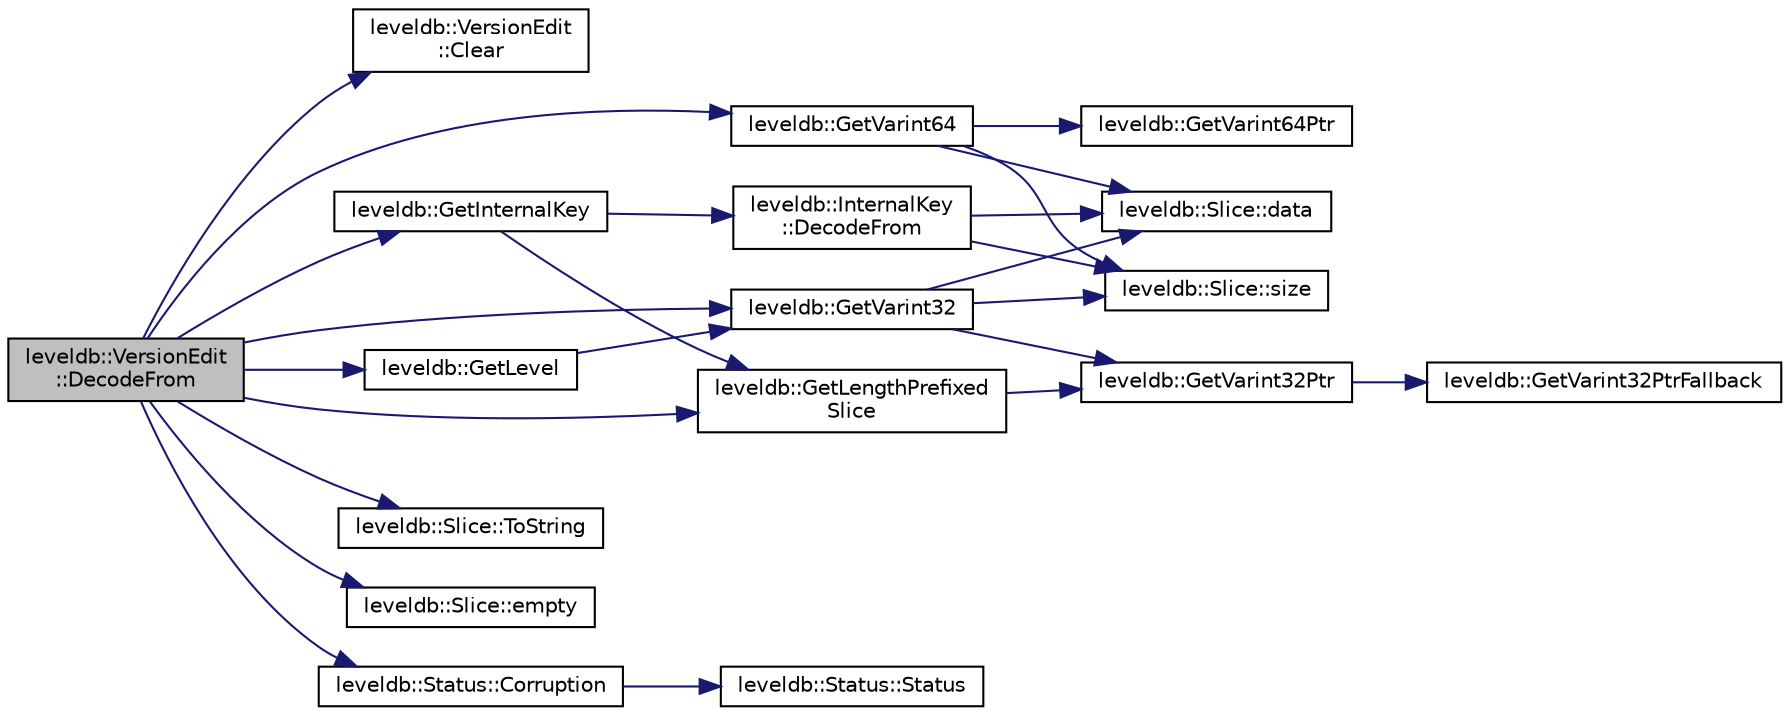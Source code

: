 digraph "leveldb::VersionEdit::DecodeFrom"
{
  edge [fontname="Helvetica",fontsize="10",labelfontname="Helvetica",labelfontsize="10"];
  node [fontname="Helvetica",fontsize="10",shape=record];
  rankdir="LR";
  Node1 [label="leveldb::VersionEdit\l::DecodeFrom",height=0.2,width=0.4,color="black", fillcolor="grey75", style="filled" fontcolor="black"];
  Node1 -> Node2 [color="midnightblue",fontsize="10",style="solid",fontname="Helvetica"];
  Node2 [label="leveldb::VersionEdit\l::Clear",height=0.2,width=0.4,color="black", fillcolor="white", style="filled",URL="$classleveldb_1_1_version_edit.html#a259c9de14d58e231178904c1559e4b5e"];
  Node1 -> Node3 [color="midnightblue",fontsize="10",style="solid",fontname="Helvetica"];
  Node3 [label="leveldb::GetVarint32",height=0.2,width=0.4,color="black", fillcolor="white", style="filled",URL="$namespaceleveldb.html#a0ea18f49771b5d7eea6b35ec07294598"];
  Node3 -> Node4 [color="midnightblue",fontsize="10",style="solid",fontname="Helvetica"];
  Node4 [label="leveldb::Slice::data",height=0.2,width=0.4,color="black", fillcolor="white", style="filled",URL="$classleveldb_1_1_slice.html#aa64861043d9deee6889461bf0593cf73"];
  Node3 -> Node5 [color="midnightblue",fontsize="10",style="solid",fontname="Helvetica"];
  Node5 [label="leveldb::Slice::size",height=0.2,width=0.4,color="black", fillcolor="white", style="filled",URL="$classleveldb_1_1_slice.html#a947d3173f04f8a30553e89046daf91d5"];
  Node3 -> Node6 [color="midnightblue",fontsize="10",style="solid",fontname="Helvetica"];
  Node6 [label="leveldb::GetVarint32Ptr",height=0.2,width=0.4,color="black", fillcolor="white", style="filled",URL="$namespaceleveldb.html#addd01473dddfbc70ba64956fe6fac20c"];
  Node6 -> Node7 [color="midnightblue",fontsize="10",style="solid",fontname="Helvetica"];
  Node7 [label="leveldb::GetVarint32PtrFallback",height=0.2,width=0.4,color="black", fillcolor="white", style="filled",URL="$namespaceleveldb.html#abc68f00e57333a27e9ee4fb8d5033905"];
  Node1 -> Node8 [color="midnightblue",fontsize="10",style="solid",fontname="Helvetica"];
  Node8 [label="leveldb::GetLengthPrefixed\lSlice",height=0.2,width=0.4,color="black", fillcolor="white", style="filled",URL="$namespaceleveldb.html#afe94b0b5eec2b0272aed6f45042a70c8"];
  Node8 -> Node6 [color="midnightblue",fontsize="10",style="solid",fontname="Helvetica"];
  Node1 -> Node9 [color="midnightblue",fontsize="10",style="solid",fontname="Helvetica"];
  Node9 [label="leveldb::Slice::ToString",height=0.2,width=0.4,color="black", fillcolor="white", style="filled",URL="$classleveldb_1_1_slice.html#a2cdd9fb649105033fde510afc9416732"];
  Node1 -> Node10 [color="midnightblue",fontsize="10",style="solid",fontname="Helvetica"];
  Node10 [label="leveldb::GetVarint64",height=0.2,width=0.4,color="black", fillcolor="white", style="filled",URL="$namespaceleveldb.html#aeb35486038249293e9b823f97dd9df0c"];
  Node10 -> Node4 [color="midnightblue",fontsize="10",style="solid",fontname="Helvetica"];
  Node10 -> Node5 [color="midnightblue",fontsize="10",style="solid",fontname="Helvetica"];
  Node10 -> Node11 [color="midnightblue",fontsize="10",style="solid",fontname="Helvetica"];
  Node11 [label="leveldb::GetVarint64Ptr",height=0.2,width=0.4,color="black", fillcolor="white", style="filled",URL="$namespaceleveldb.html#ad4e90442ce919c86fb769bf138670d75"];
  Node1 -> Node12 [color="midnightblue",fontsize="10",style="solid",fontname="Helvetica"];
  Node12 [label="leveldb::GetLevel",height=0.2,width=0.4,color="black", fillcolor="white", style="filled",URL="$namespaceleveldb.html#afc2dfe267c7cd8d678021e2752f336e9"];
  Node12 -> Node3 [color="midnightblue",fontsize="10",style="solid",fontname="Helvetica"];
  Node1 -> Node13 [color="midnightblue",fontsize="10",style="solid",fontname="Helvetica"];
  Node13 [label="leveldb::GetInternalKey",height=0.2,width=0.4,color="black", fillcolor="white", style="filled",URL="$namespaceleveldb.html#a83eb9464b52905f9a56f8f0d5437c3c2"];
  Node13 -> Node8 [color="midnightblue",fontsize="10",style="solid",fontname="Helvetica"];
  Node13 -> Node14 [color="midnightblue",fontsize="10",style="solid",fontname="Helvetica"];
  Node14 [label="leveldb::InternalKey\l::DecodeFrom",height=0.2,width=0.4,color="black", fillcolor="white", style="filled",URL="$classleveldb_1_1_internal_key.html#a5a8c9bced0ba968b6b62d91cfb19a82a"];
  Node14 -> Node4 [color="midnightblue",fontsize="10",style="solid",fontname="Helvetica"];
  Node14 -> Node5 [color="midnightblue",fontsize="10",style="solid",fontname="Helvetica"];
  Node1 -> Node15 [color="midnightblue",fontsize="10",style="solid",fontname="Helvetica"];
  Node15 [label="leveldb::Slice::empty",height=0.2,width=0.4,color="black", fillcolor="white", style="filled",URL="$classleveldb_1_1_slice.html#a7d0b93d5801bff5656068647759dcb8f"];
  Node1 -> Node16 [color="midnightblue",fontsize="10",style="solid",fontname="Helvetica"];
  Node16 [label="leveldb::Status::Corruption",height=0.2,width=0.4,color="black", fillcolor="white", style="filled",URL="$classleveldb_1_1_status.html#a755b1ee5b0029cf9ea1128f1cdff5855"];
  Node16 -> Node17 [color="midnightblue",fontsize="10",style="solid",fontname="Helvetica"];
  Node17 [label="leveldb::Status::Status",height=0.2,width=0.4,color="black", fillcolor="white", style="filled",URL="$classleveldb_1_1_status.html#a941ec793179e81df3032a612cfe5039f"];
}
